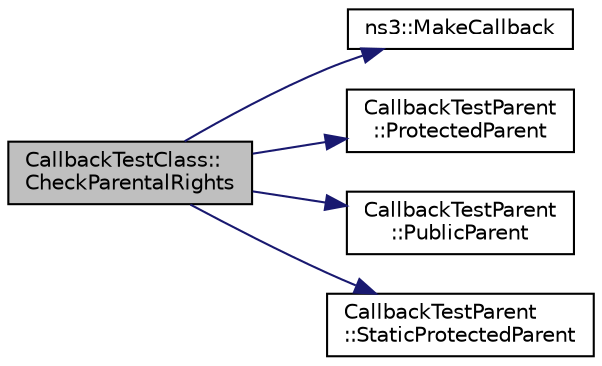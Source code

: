 digraph "CallbackTestClass::CheckParentalRights"
{
 // LATEX_PDF_SIZE
  edge [fontname="Helvetica",fontsize="10",labelfontname="Helvetica",labelfontsize="10"];
  node [fontname="Helvetica",fontsize="10",shape=record];
  rankdir="LR";
  Node1 [label="CallbackTestClass::\lCheckParentalRights",height=0.2,width=0.4,color="black", fillcolor="grey75", style="filled", fontcolor="black",tooltip=" "];
  Node1 -> Node2 [color="midnightblue",fontsize="10",style="solid",fontname="Helvetica"];
  Node2 [label="ns3::MakeCallback",height=0.2,width=0.4,color="black", fillcolor="white", style="filled",URL="$namespacens3.html#af1dde3c04374147fca0cfe3b0766d664",tooltip="Build Callbacks for class method members which take varying numbers of arguments and potentially retu..."];
  Node1 -> Node3 [color="midnightblue",fontsize="10",style="solid",fontname="Helvetica"];
  Node3 [label="CallbackTestParent\l::ProtectedParent",height=0.2,width=0.4,color="black", fillcolor="white", style="filled",URL="$class_callback_test_parent.html#ab976ffcc28afb98fe642cf0a29118136",tooltip=" "];
  Node1 -> Node4 [color="midnightblue",fontsize="10",style="solid",fontname="Helvetica"];
  Node4 [label="CallbackTestParent\l::PublicParent",height=0.2,width=0.4,color="black", fillcolor="white", style="filled",URL="$class_callback_test_parent.html#aa19a1a6c713d03d81541ea3ce6e2a66b",tooltip=" "];
  Node1 -> Node5 [color="midnightblue",fontsize="10",style="solid",fontname="Helvetica"];
  Node5 [label="CallbackTestParent\l::StaticProtectedParent",height=0.2,width=0.4,color="black", fillcolor="white", style="filled",URL="$class_callback_test_parent.html#a02c7c8259f37de52e084e0f998b319f9",tooltip=" "];
}
